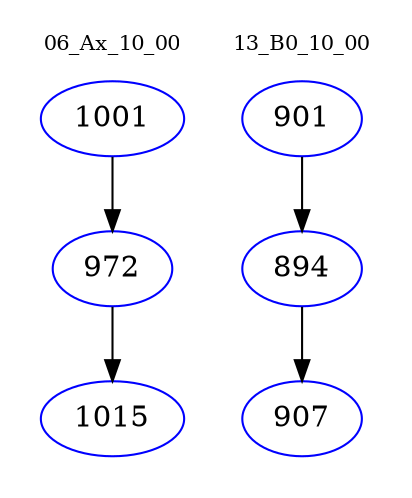 digraph{
subgraph cluster_0 {
color = white
label = "06_Ax_10_00";
fontsize=10;
T0_1001 [label="1001", color="blue"]
T0_1001 -> T0_972 [color="black"]
T0_972 [label="972", color="blue"]
T0_972 -> T0_1015 [color="black"]
T0_1015 [label="1015", color="blue"]
}
subgraph cluster_1 {
color = white
label = "13_B0_10_00";
fontsize=10;
T1_901 [label="901", color="blue"]
T1_901 -> T1_894 [color="black"]
T1_894 [label="894", color="blue"]
T1_894 -> T1_907 [color="black"]
T1_907 [label="907", color="blue"]
}
}
